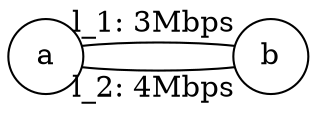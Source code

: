 graph g1 {
    node [shape = circle];
    layout="circo";
    rankdir="LR";
    N0 [ label = "a" ]
    N1 [ label = "b" ]
    N0 -- N1 [ headlabel = "l_1: 3Mbps" labeldistance=4 labelangle=-10 ];
    N0 -- N1 [ headlabel = "l_2: 4Mbps" labeldistance=4 labelangle=10 ];
}

